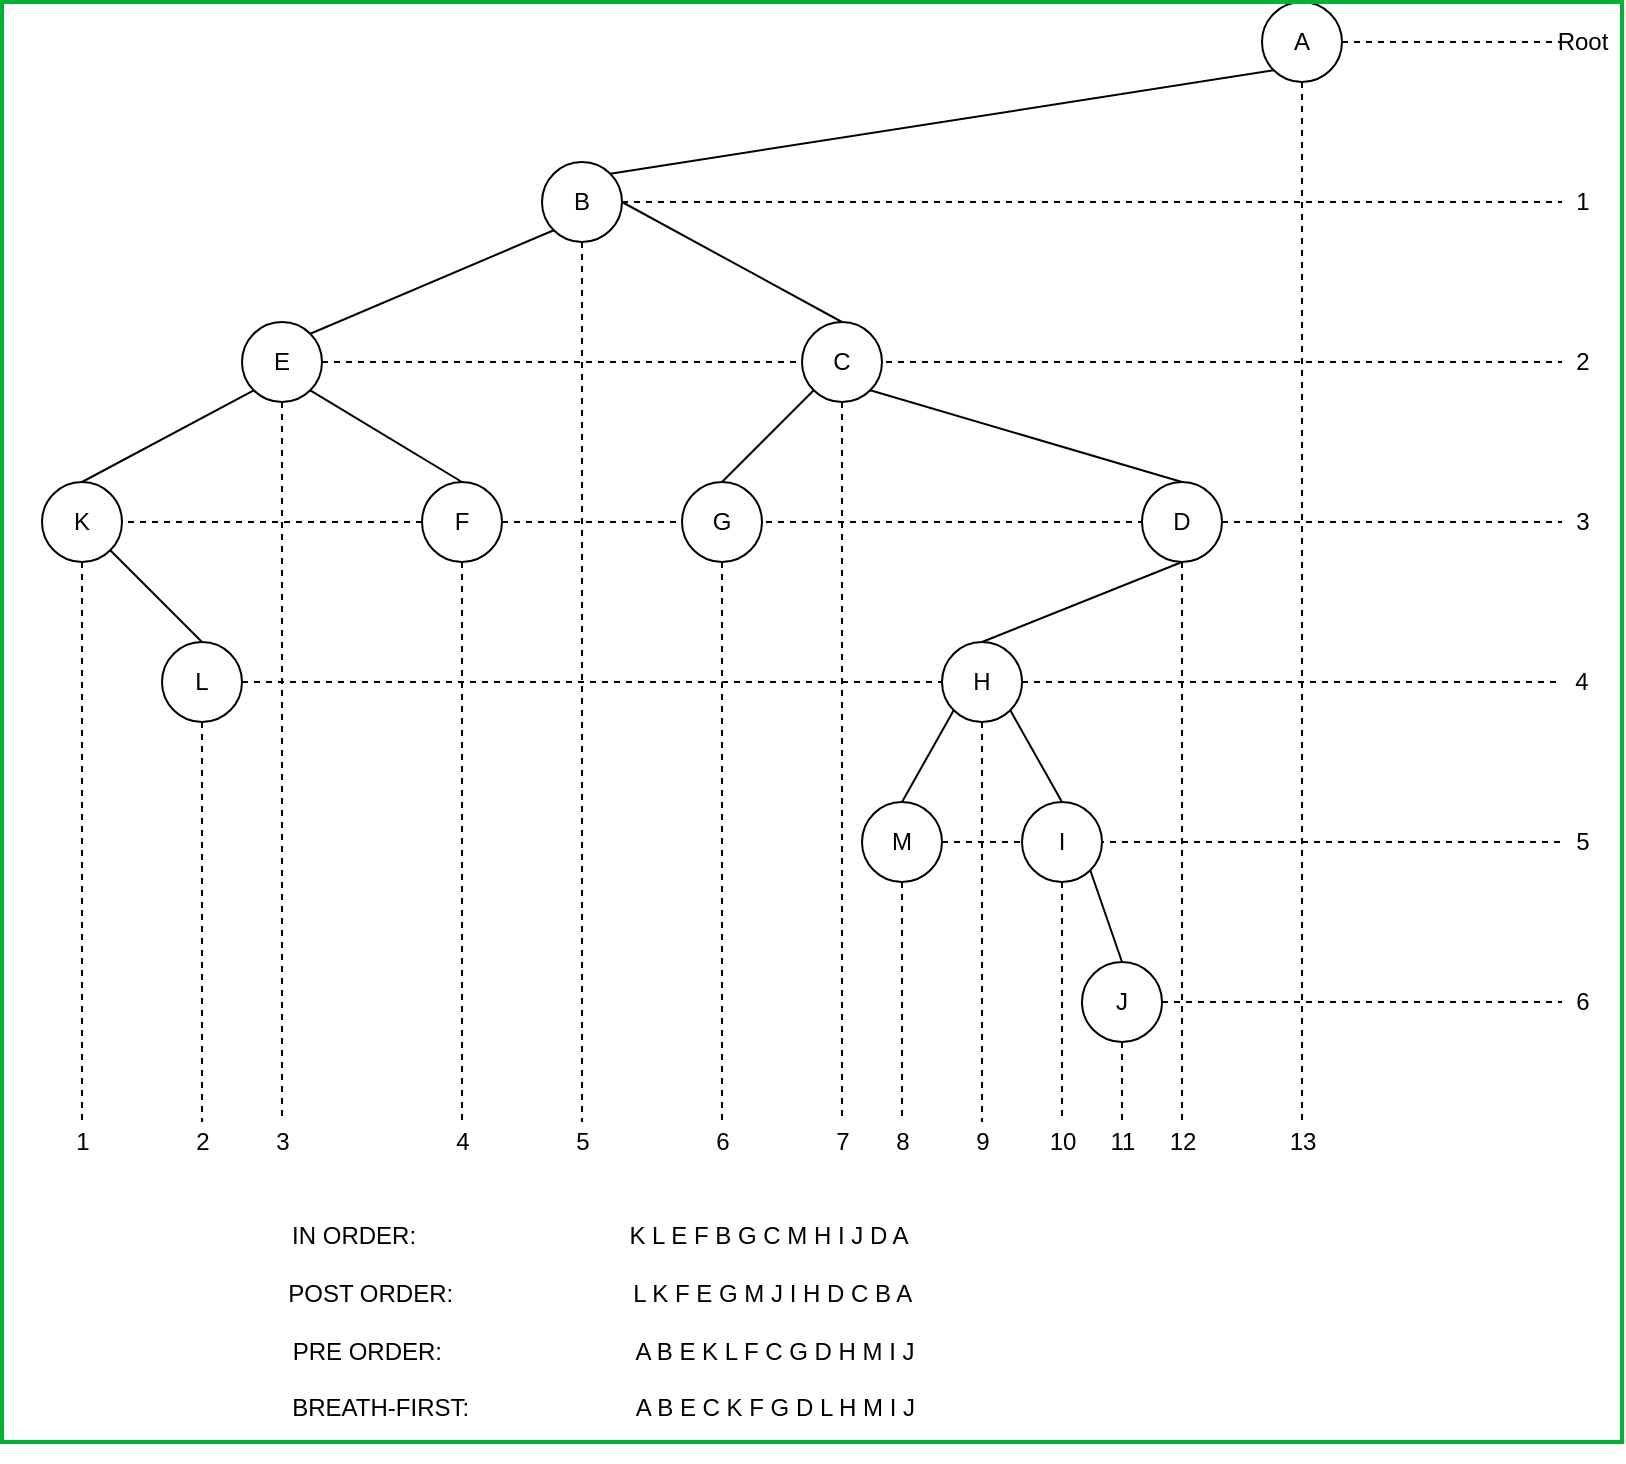 <mxfile version="13.9.9" type="device"><diagram id="A7JsfuVKlVYaBxC7uMaH" name="Page-1"><mxGraphModel dx="1217" dy="1932" grid="1" gridSize="10" guides="1" tooltips="1" connect="1" arrows="1" fold="1" page="1" pageScale="1" pageWidth="827" pageHeight="1169" math="0" shadow="0"><root><mxCell id="0"/><mxCell id="1" parent="0"/><mxCell id="QmCn1F2oAcdYwmH7Fj8O-18" style="rounded=0;orthogonalLoop=1;jettySize=auto;html=1;exitX=0;exitY=1;exitDx=0;exitDy=0;entryX=1;entryY=0;entryDx=0;entryDy=0;endArrow=none;endFill=0;" edge="1" parent="1" source="QmCn1F2oAcdYwmH7Fj8O-1" target="QmCn1F2oAcdYwmH7Fj8O-2"><mxGeometry relative="1" as="geometry"/></mxCell><mxCell id="QmCn1F2oAcdYwmH7Fj8O-48" style="edgeStyle=none;rounded=0;orthogonalLoop=1;jettySize=auto;html=1;exitX=0.5;exitY=1;exitDx=0;exitDy=0;dashed=1;endArrow=none;endFill=0;" edge="1" parent="1" source="QmCn1F2oAcdYwmH7Fj8O-1"><mxGeometry relative="1" as="geometry"><mxPoint x="670" y="562" as="targetPoint"/></mxGeometry></mxCell><mxCell id="QmCn1F2oAcdYwmH7Fj8O-49" style="edgeStyle=none;rounded=0;orthogonalLoop=1;jettySize=auto;html=1;exitX=1;exitY=0.5;exitDx=0;exitDy=0;dashed=1;endArrow=none;endFill=0;" edge="1" parent="1" source="QmCn1F2oAcdYwmH7Fj8O-1"><mxGeometry relative="1" as="geometry"><mxPoint x="800" y="20" as="targetPoint"/></mxGeometry></mxCell><mxCell id="QmCn1F2oAcdYwmH7Fj8O-1" value="A" style="ellipse;whiteSpace=wrap;html=1;aspect=fixed;" vertex="1" parent="1"><mxGeometry x="650" width="40" height="40" as="geometry"/></mxCell><mxCell id="QmCn1F2oAcdYwmH7Fj8O-19" style="edgeStyle=none;rounded=0;orthogonalLoop=1;jettySize=auto;html=1;exitX=0;exitY=1;exitDx=0;exitDy=0;entryX=1;entryY=0;entryDx=0;entryDy=0;endArrow=none;endFill=0;" edge="1" parent="1" source="QmCn1F2oAcdYwmH7Fj8O-2" target="QmCn1F2oAcdYwmH7Fj8O-4"><mxGeometry relative="1" as="geometry"/></mxCell><mxCell id="QmCn1F2oAcdYwmH7Fj8O-26" style="edgeStyle=none;rounded=0;orthogonalLoop=1;jettySize=auto;html=1;exitX=1;exitY=0.5;exitDx=0;exitDy=0;entryX=0.5;entryY=0;entryDx=0;entryDy=0;endArrow=none;endFill=0;" edge="1" parent="1" source="QmCn1F2oAcdYwmH7Fj8O-2" target="QmCn1F2oAcdYwmH7Fj8O-5"><mxGeometry relative="1" as="geometry"/></mxCell><mxCell id="QmCn1F2oAcdYwmH7Fj8O-40" style="edgeStyle=none;rounded=0;orthogonalLoop=1;jettySize=auto;html=1;exitX=0.5;exitY=1;exitDx=0;exitDy=0;dashed=1;endArrow=none;endFill=0;" edge="1" parent="1" source="QmCn1F2oAcdYwmH7Fj8O-2"><mxGeometry relative="1" as="geometry"><mxPoint x="310" y="560" as="targetPoint"/></mxGeometry></mxCell><mxCell id="QmCn1F2oAcdYwmH7Fj8O-50" style="edgeStyle=none;rounded=0;orthogonalLoop=1;jettySize=auto;html=1;exitX=1;exitY=0.5;exitDx=0;exitDy=0;dashed=1;endArrow=none;endFill=0;" edge="1" parent="1" source="QmCn1F2oAcdYwmH7Fj8O-2"><mxGeometry relative="1" as="geometry"><mxPoint x="800" y="100" as="targetPoint"/></mxGeometry></mxCell><mxCell id="QmCn1F2oAcdYwmH7Fj8O-2" value="B" style="ellipse;whiteSpace=wrap;html=1;aspect=fixed;" vertex="1" parent="1"><mxGeometry x="290" y="80" width="40" height="40" as="geometry"/></mxCell><mxCell id="QmCn1F2oAcdYwmH7Fj8O-22" style="edgeStyle=none;rounded=0;orthogonalLoop=1;jettySize=auto;html=1;exitX=0;exitY=1;exitDx=0;exitDy=0;entryX=0.5;entryY=0;entryDx=0;entryDy=0;endArrow=none;endFill=0;" edge="1" parent="1" source="QmCn1F2oAcdYwmH7Fj8O-4" target="QmCn1F2oAcdYwmH7Fj8O-8"><mxGeometry relative="1" as="geometry"/></mxCell><mxCell id="QmCn1F2oAcdYwmH7Fj8O-23" style="edgeStyle=none;rounded=0;orthogonalLoop=1;jettySize=auto;html=1;exitX=1;exitY=1;exitDx=0;exitDy=0;entryX=0.5;entryY=0;entryDx=0;entryDy=0;endArrow=none;endFill=0;" edge="1" parent="1" source="QmCn1F2oAcdYwmH7Fj8O-4" target="QmCn1F2oAcdYwmH7Fj8O-7"><mxGeometry relative="1" as="geometry"/></mxCell><mxCell id="QmCn1F2oAcdYwmH7Fj8O-38" style="edgeStyle=none;rounded=0;orthogonalLoop=1;jettySize=auto;html=1;exitX=0.5;exitY=1;exitDx=0;exitDy=0;dashed=1;endArrow=none;endFill=0;" edge="1" parent="1" source="QmCn1F2oAcdYwmH7Fj8O-4"><mxGeometry relative="1" as="geometry"><mxPoint x="160" y="560" as="targetPoint"/></mxGeometry></mxCell><mxCell id="QmCn1F2oAcdYwmH7Fj8O-51" style="edgeStyle=none;rounded=0;orthogonalLoop=1;jettySize=auto;html=1;exitX=1;exitY=0.5;exitDx=0;exitDy=0;dashed=1;endArrow=none;endFill=0;" edge="1" parent="1" source="QmCn1F2oAcdYwmH7Fj8O-4"><mxGeometry relative="1" as="geometry"><mxPoint x="800" y="180" as="targetPoint"/></mxGeometry></mxCell><mxCell id="QmCn1F2oAcdYwmH7Fj8O-4" value="E" style="ellipse;whiteSpace=wrap;html=1;aspect=fixed;" vertex="1" parent="1"><mxGeometry x="140" y="160" width="40" height="40" as="geometry"/></mxCell><mxCell id="QmCn1F2oAcdYwmH7Fj8O-25" style="edgeStyle=none;rounded=0;orthogonalLoop=1;jettySize=auto;html=1;exitX=0;exitY=1;exitDx=0;exitDy=0;entryX=0.5;entryY=0;entryDx=0;entryDy=0;endArrow=none;endFill=0;" edge="1" parent="1" source="QmCn1F2oAcdYwmH7Fj8O-5" target="QmCn1F2oAcdYwmH7Fj8O-10"><mxGeometry relative="1" as="geometry"/></mxCell><mxCell id="QmCn1F2oAcdYwmH7Fj8O-27" style="edgeStyle=none;rounded=0;orthogonalLoop=1;jettySize=auto;html=1;exitX=1;exitY=1;exitDx=0;exitDy=0;entryX=0.5;entryY=0;entryDx=0;entryDy=0;endArrow=none;endFill=0;" edge="1" parent="1" source="QmCn1F2oAcdYwmH7Fj8O-5" target="QmCn1F2oAcdYwmH7Fj8O-9"><mxGeometry relative="1" as="geometry"/></mxCell><mxCell id="QmCn1F2oAcdYwmH7Fj8O-42" style="edgeStyle=none;rounded=0;orthogonalLoop=1;jettySize=auto;html=1;exitX=0.5;exitY=1;exitDx=0;exitDy=0;dashed=1;endArrow=none;endFill=0;" edge="1" parent="1" source="QmCn1F2oAcdYwmH7Fj8O-5"><mxGeometry relative="1" as="geometry"><mxPoint x="440" y="560" as="targetPoint"/></mxGeometry></mxCell><mxCell id="QmCn1F2oAcdYwmH7Fj8O-5" value="C" style="ellipse;whiteSpace=wrap;html=1;aspect=fixed;" vertex="1" parent="1"><mxGeometry x="420" y="160" width="40" height="40" as="geometry"/></mxCell><mxCell id="QmCn1F2oAcdYwmH7Fj8O-37" style="edgeStyle=none;rounded=0;orthogonalLoop=1;jettySize=auto;html=1;exitX=0.5;exitY=1;exitDx=0;exitDy=0;dashed=1;endArrow=none;endFill=0;" edge="1" parent="1" source="QmCn1F2oAcdYwmH7Fj8O-6"><mxGeometry relative="1" as="geometry"><mxPoint x="120" y="560" as="targetPoint"/></mxGeometry></mxCell><mxCell id="QmCn1F2oAcdYwmH7Fj8O-53" style="edgeStyle=none;rounded=0;orthogonalLoop=1;jettySize=auto;html=1;exitX=1;exitY=0.5;exitDx=0;exitDy=0;dashed=1;endArrow=none;endFill=0;" edge="1" parent="1" source="QmCn1F2oAcdYwmH7Fj8O-6"><mxGeometry relative="1" as="geometry"><mxPoint x="800" y="340" as="targetPoint"/></mxGeometry></mxCell><mxCell id="QmCn1F2oAcdYwmH7Fj8O-6" value="L" style="ellipse;whiteSpace=wrap;html=1;aspect=fixed;" vertex="1" parent="1"><mxGeometry x="100" y="320" width="40" height="40" as="geometry"/></mxCell><mxCell id="QmCn1F2oAcdYwmH7Fj8O-39" style="edgeStyle=none;rounded=0;orthogonalLoop=1;jettySize=auto;html=1;exitX=0.5;exitY=1;exitDx=0;exitDy=0;dashed=1;endArrow=none;endFill=0;" edge="1" parent="1" source="QmCn1F2oAcdYwmH7Fj8O-7"><mxGeometry relative="1" as="geometry"><mxPoint x="250" y="560" as="targetPoint"/></mxGeometry></mxCell><mxCell id="QmCn1F2oAcdYwmH7Fj8O-56" style="edgeStyle=none;rounded=0;orthogonalLoop=1;jettySize=auto;html=1;exitX=0;exitY=0.5;exitDx=0;exitDy=0;entryX=1;entryY=0.5;entryDx=0;entryDy=0;dashed=1;endArrow=none;endFill=0;" edge="1" parent="1" source="QmCn1F2oAcdYwmH7Fj8O-7" target="QmCn1F2oAcdYwmH7Fj8O-8"><mxGeometry relative="1" as="geometry"/></mxCell><mxCell id="QmCn1F2oAcdYwmH7Fj8O-7" value="F" style="ellipse;whiteSpace=wrap;html=1;aspect=fixed;" vertex="1" parent="1"><mxGeometry x="230" y="240" width="40" height="40" as="geometry"/></mxCell><mxCell id="QmCn1F2oAcdYwmH7Fj8O-24" style="edgeStyle=none;rounded=0;orthogonalLoop=1;jettySize=auto;html=1;exitX=1;exitY=1;exitDx=0;exitDy=0;entryX=0.5;entryY=0;entryDx=0;entryDy=0;endArrow=none;endFill=0;" edge="1" parent="1" source="QmCn1F2oAcdYwmH7Fj8O-8" target="QmCn1F2oAcdYwmH7Fj8O-6"><mxGeometry relative="1" as="geometry"/></mxCell><mxCell id="QmCn1F2oAcdYwmH7Fj8O-36" style="edgeStyle=none;rounded=0;orthogonalLoop=1;jettySize=auto;html=1;exitX=0.5;exitY=1;exitDx=0;exitDy=0;endArrow=none;endFill=0;dashed=1;" edge="1" parent="1" source="QmCn1F2oAcdYwmH7Fj8O-8"><mxGeometry relative="1" as="geometry"><mxPoint x="60" y="560" as="targetPoint"/></mxGeometry></mxCell><mxCell id="QmCn1F2oAcdYwmH7Fj8O-52" style="edgeStyle=none;rounded=0;orthogonalLoop=1;jettySize=auto;html=1;exitX=1;exitY=0.5;exitDx=0;exitDy=0;dashed=1;endArrow=none;endFill=0;" edge="1" parent="1" source="QmCn1F2oAcdYwmH7Fj8O-7"><mxGeometry relative="1" as="geometry"><mxPoint x="800" y="260" as="targetPoint"/></mxGeometry></mxCell><mxCell id="QmCn1F2oAcdYwmH7Fj8O-8" value="K" style="ellipse;whiteSpace=wrap;html=1;aspect=fixed;" vertex="1" parent="1"><mxGeometry x="40" y="240" width="40" height="40" as="geometry"/></mxCell><mxCell id="QmCn1F2oAcdYwmH7Fj8O-28" style="edgeStyle=none;rounded=0;orthogonalLoop=1;jettySize=auto;html=1;exitX=0.5;exitY=1;exitDx=0;exitDy=0;entryX=0.5;entryY=0;entryDx=0;entryDy=0;endArrow=none;endFill=0;" edge="1" parent="1" source="QmCn1F2oAcdYwmH7Fj8O-9" target="QmCn1F2oAcdYwmH7Fj8O-14"><mxGeometry relative="1" as="geometry"/></mxCell><mxCell id="QmCn1F2oAcdYwmH7Fj8O-47" style="edgeStyle=none;rounded=0;orthogonalLoop=1;jettySize=auto;html=1;exitX=0.5;exitY=1;exitDx=0;exitDy=0;dashed=1;endArrow=none;endFill=0;" edge="1" parent="1" source="QmCn1F2oAcdYwmH7Fj8O-9"><mxGeometry relative="1" as="geometry"><mxPoint x="610" y="560" as="targetPoint"/></mxGeometry></mxCell><mxCell id="QmCn1F2oAcdYwmH7Fj8O-9" value="D" style="ellipse;whiteSpace=wrap;html=1;aspect=fixed;" vertex="1" parent="1"><mxGeometry x="590" y="240" width="40" height="40" as="geometry"/></mxCell><mxCell id="QmCn1F2oAcdYwmH7Fj8O-41" style="edgeStyle=none;rounded=0;orthogonalLoop=1;jettySize=auto;html=1;exitX=0.5;exitY=1;exitDx=0;exitDy=0;dashed=1;endArrow=none;endFill=0;" edge="1" parent="1" source="QmCn1F2oAcdYwmH7Fj8O-10"><mxGeometry relative="1" as="geometry"><mxPoint x="380" y="560" as="targetPoint"/></mxGeometry></mxCell><mxCell id="QmCn1F2oAcdYwmH7Fj8O-10" value="G" style="ellipse;whiteSpace=wrap;html=1;aspect=fixed;" vertex="1" parent="1"><mxGeometry x="360" y="240" width="40" height="40" as="geometry"/></mxCell><mxCell id="QmCn1F2oAcdYwmH7Fj8O-43" style="edgeStyle=none;rounded=0;orthogonalLoop=1;jettySize=auto;html=1;exitX=0.5;exitY=1;exitDx=0;exitDy=0;dashed=1;endArrow=none;endFill=0;" edge="1" parent="1" source="QmCn1F2oAcdYwmH7Fj8O-11"><mxGeometry relative="1" as="geometry"><mxPoint x="470" y="560" as="targetPoint"/></mxGeometry></mxCell><mxCell id="QmCn1F2oAcdYwmH7Fj8O-54" style="edgeStyle=none;rounded=0;orthogonalLoop=1;jettySize=auto;html=1;exitX=1;exitY=0.5;exitDx=0;exitDy=0;dashed=1;endArrow=none;endFill=0;" edge="1" parent="1" source="QmCn1F2oAcdYwmH7Fj8O-11"><mxGeometry relative="1" as="geometry"><mxPoint x="800" y="420" as="targetPoint"/></mxGeometry></mxCell><mxCell id="QmCn1F2oAcdYwmH7Fj8O-11" value="M" style="ellipse;whiteSpace=wrap;html=1;aspect=fixed;" vertex="1" parent="1"><mxGeometry x="450" y="400" width="40" height="40" as="geometry"/></mxCell><mxCell id="QmCn1F2oAcdYwmH7Fj8O-46" style="edgeStyle=none;rounded=0;orthogonalLoop=1;jettySize=auto;html=1;exitX=0.5;exitY=1;exitDx=0;exitDy=0;dashed=1;endArrow=none;endFill=0;" edge="1" parent="1" source="QmCn1F2oAcdYwmH7Fj8O-12"><mxGeometry relative="1" as="geometry"><mxPoint x="580" y="560" as="targetPoint"/></mxGeometry></mxCell><mxCell id="QmCn1F2oAcdYwmH7Fj8O-55" style="edgeStyle=none;rounded=0;orthogonalLoop=1;jettySize=auto;html=1;exitX=1;exitY=0.5;exitDx=0;exitDy=0;dashed=1;endArrow=none;endFill=0;" edge="1" parent="1" source="QmCn1F2oAcdYwmH7Fj8O-12"><mxGeometry relative="1" as="geometry"><mxPoint x="800" y="500" as="targetPoint"/></mxGeometry></mxCell><mxCell id="QmCn1F2oAcdYwmH7Fj8O-12" value="J" style="ellipse;whiteSpace=wrap;html=1;aspect=fixed;" vertex="1" parent="1"><mxGeometry x="560" y="480" width="40" height="40" as="geometry"/></mxCell><mxCell id="QmCn1F2oAcdYwmH7Fj8O-31" style="edgeStyle=none;rounded=0;orthogonalLoop=1;jettySize=auto;html=1;exitX=1;exitY=1;exitDx=0;exitDy=0;entryX=0.5;entryY=0;entryDx=0;entryDy=0;endArrow=none;endFill=0;" edge="1" parent="1" source="QmCn1F2oAcdYwmH7Fj8O-13" target="QmCn1F2oAcdYwmH7Fj8O-12"><mxGeometry relative="1" as="geometry"/></mxCell><mxCell id="QmCn1F2oAcdYwmH7Fj8O-45" style="edgeStyle=none;rounded=0;orthogonalLoop=1;jettySize=auto;html=1;exitX=0.5;exitY=1;exitDx=0;exitDy=0;dashed=1;endArrow=none;endFill=0;" edge="1" parent="1" source="QmCn1F2oAcdYwmH7Fj8O-13"><mxGeometry relative="1" as="geometry"><mxPoint x="550" y="560" as="targetPoint"/></mxGeometry></mxCell><mxCell id="QmCn1F2oAcdYwmH7Fj8O-13" value="I" style="ellipse;whiteSpace=wrap;html=1;aspect=fixed;" vertex="1" parent="1"><mxGeometry x="530" y="400" width="40" height="40" as="geometry"/></mxCell><mxCell id="QmCn1F2oAcdYwmH7Fj8O-29" style="edgeStyle=none;rounded=0;orthogonalLoop=1;jettySize=auto;html=1;exitX=0;exitY=1;exitDx=0;exitDy=0;entryX=0.5;entryY=0;entryDx=0;entryDy=0;endArrow=none;endFill=0;" edge="1" parent="1" source="QmCn1F2oAcdYwmH7Fj8O-14" target="QmCn1F2oAcdYwmH7Fj8O-11"><mxGeometry relative="1" as="geometry"/></mxCell><mxCell id="QmCn1F2oAcdYwmH7Fj8O-30" style="edgeStyle=none;rounded=0;orthogonalLoop=1;jettySize=auto;html=1;exitX=1;exitY=1;exitDx=0;exitDy=0;entryX=0.5;entryY=0;entryDx=0;entryDy=0;endArrow=none;endFill=0;" edge="1" parent="1" source="QmCn1F2oAcdYwmH7Fj8O-14" target="QmCn1F2oAcdYwmH7Fj8O-13"><mxGeometry relative="1" as="geometry"/></mxCell><mxCell id="QmCn1F2oAcdYwmH7Fj8O-44" style="edgeStyle=none;rounded=0;orthogonalLoop=1;jettySize=auto;html=1;exitX=0.5;exitY=1;exitDx=0;exitDy=0;dashed=1;endArrow=none;endFill=0;" edge="1" parent="1" source="QmCn1F2oAcdYwmH7Fj8O-14"><mxGeometry relative="1" as="geometry"><mxPoint x="510" y="560" as="targetPoint"/></mxGeometry></mxCell><mxCell id="QmCn1F2oAcdYwmH7Fj8O-14" value="H" style="ellipse;whiteSpace=wrap;html=1;aspect=fixed;" vertex="1" parent="1"><mxGeometry x="490" y="320" width="40" height="40" as="geometry"/></mxCell><mxCell id="QmCn1F2oAcdYwmH7Fj8O-32" value="&amp;nbsp;IN ORDER:&amp;nbsp; &amp;nbsp; &amp;nbsp; &amp;nbsp; &amp;nbsp; &amp;nbsp; &amp;nbsp; &amp;nbsp; &amp;nbsp; &amp;nbsp; &amp;nbsp; &amp;nbsp; &amp;nbsp; &amp;nbsp; &amp;nbsp; &amp;nbsp; K L E F B G C M H I J D A&lt;br&gt;&amp;nbsp;&lt;br&gt;&amp;nbsp;POST ORDER:&amp;nbsp; &amp;nbsp; &amp;nbsp; &amp;nbsp; &amp;nbsp; &amp;nbsp; &amp;nbsp; &amp;nbsp; &amp;nbsp; &amp;nbsp; &amp;nbsp; &amp;nbsp; &amp;nbsp; &amp;nbsp;L K F E G M J I H D C B A&lt;br&gt;&lt;br&gt;&amp;nbsp; PRE ORDER:&amp;nbsp; &amp;nbsp; &amp;nbsp; &amp;nbsp; &amp;nbsp; &amp;nbsp; &amp;nbsp; &amp;nbsp; &amp;nbsp; &amp;nbsp; &amp;nbsp; &amp;nbsp; &amp;nbsp; &amp;nbsp; &amp;nbsp;A B E K L F C G D H M I J&lt;br&gt;&lt;br&gt;&amp;nbsp; BREATH-FIRST:&amp;nbsp; &amp;nbsp; &amp;nbsp; &amp;nbsp; &amp;nbsp; &amp;nbsp; &amp;nbsp; &amp;nbsp; &amp;nbsp; &amp;nbsp; &amp;nbsp; &amp;nbsp; &amp;nbsp;A B E C K F G D L H M I J" style="text;html=1;strokeColor=none;fillColor=none;align=center;verticalAlign=middle;whiteSpace=wrap;rounded=0;" vertex="1" parent="1"><mxGeometry x="55" y="590" width="525" height="140" as="geometry"/></mxCell><mxCell id="QmCn1F2oAcdYwmH7Fj8O-57" value="4" style="text;html=1;strokeColor=none;fillColor=none;align=center;verticalAlign=middle;whiteSpace=wrap;rounded=0;" vertex="1" parent="1"><mxGeometry x="790" y="330" width="40" height="20" as="geometry"/></mxCell><mxCell id="QmCn1F2oAcdYwmH7Fj8O-58" value="3" style="text;html=1;align=center;verticalAlign=middle;resizable=0;points=[];autosize=1;" vertex="1" parent="1"><mxGeometry x="800" y="250" width="20" height="20" as="geometry"/></mxCell><mxCell id="QmCn1F2oAcdYwmH7Fj8O-59" value="2" style="text;html=1;align=center;verticalAlign=middle;resizable=0;points=[];autosize=1;" vertex="1" parent="1"><mxGeometry x="800" y="170" width="20" height="20" as="geometry"/></mxCell><mxCell id="QmCn1F2oAcdYwmH7Fj8O-60" value="Root" style="text;html=1;align=center;verticalAlign=middle;resizable=0;points=[];autosize=1;" vertex="1" parent="1"><mxGeometry x="790" y="10" width="40" height="20" as="geometry"/></mxCell><mxCell id="QmCn1F2oAcdYwmH7Fj8O-61" value="1" style="text;html=1;align=center;verticalAlign=middle;resizable=0;points=[];autosize=1;" vertex="1" parent="1"><mxGeometry x="800" y="90" width="20" height="20" as="geometry"/></mxCell><mxCell id="QmCn1F2oAcdYwmH7Fj8O-62" value="5" style="text;html=1;align=center;verticalAlign=middle;resizable=0;points=[];autosize=1;" vertex="1" parent="1"><mxGeometry x="800" y="410" width="20" height="20" as="geometry"/></mxCell><mxCell id="QmCn1F2oAcdYwmH7Fj8O-63" value="6" style="text;html=1;align=center;verticalAlign=middle;resizable=0;points=[];autosize=1;" vertex="1" parent="1"><mxGeometry x="800" y="490" width="20" height="20" as="geometry"/></mxCell><mxCell id="QmCn1F2oAcdYwmH7Fj8O-64" value="1" style="text;html=1;align=center;verticalAlign=middle;resizable=0;points=[];autosize=1;" vertex="1" parent="1"><mxGeometry x="50" y="560" width="20" height="20" as="geometry"/></mxCell><mxCell id="QmCn1F2oAcdYwmH7Fj8O-65" value="2" style="text;html=1;align=center;verticalAlign=middle;resizable=0;points=[];autosize=1;" vertex="1" parent="1"><mxGeometry x="110" y="560" width="20" height="20" as="geometry"/></mxCell><mxCell id="QmCn1F2oAcdYwmH7Fj8O-66" value="3" style="text;html=1;align=center;verticalAlign=middle;resizable=0;points=[];autosize=1;" vertex="1" parent="1"><mxGeometry x="150" y="560" width="20" height="20" as="geometry"/></mxCell><mxCell id="QmCn1F2oAcdYwmH7Fj8O-67" value="4" style="text;html=1;align=center;verticalAlign=middle;resizable=0;points=[];autosize=1;" vertex="1" parent="1"><mxGeometry x="240" y="560" width="20" height="20" as="geometry"/></mxCell><mxCell id="QmCn1F2oAcdYwmH7Fj8O-68" value="5" style="text;html=1;align=center;verticalAlign=middle;resizable=0;points=[];autosize=1;" vertex="1" parent="1"><mxGeometry x="300" y="560" width="20" height="20" as="geometry"/></mxCell><mxCell id="QmCn1F2oAcdYwmH7Fj8O-69" value="6" style="text;html=1;align=center;verticalAlign=middle;resizable=0;points=[];autosize=1;" vertex="1" parent="1"><mxGeometry x="370" y="560" width="20" height="20" as="geometry"/></mxCell><mxCell id="QmCn1F2oAcdYwmH7Fj8O-70" value="7" style="text;html=1;align=center;verticalAlign=middle;resizable=0;points=[];autosize=1;" vertex="1" parent="1"><mxGeometry x="430" y="560" width="20" height="20" as="geometry"/></mxCell><mxCell id="QmCn1F2oAcdYwmH7Fj8O-71" value="8" style="text;html=1;align=center;verticalAlign=middle;resizable=0;points=[];autosize=1;" vertex="1" parent="1"><mxGeometry x="460" y="560" width="20" height="20" as="geometry"/></mxCell><mxCell id="QmCn1F2oAcdYwmH7Fj8O-72" value="9" style="text;html=1;align=center;verticalAlign=middle;resizable=0;points=[];autosize=1;" vertex="1" parent="1"><mxGeometry x="500" y="560" width="20" height="20" as="geometry"/></mxCell><mxCell id="QmCn1F2oAcdYwmH7Fj8O-73" value="10" style="text;html=1;align=center;verticalAlign=middle;resizable=0;points=[];autosize=1;" vertex="1" parent="1"><mxGeometry x="535" y="560" width="30" height="20" as="geometry"/></mxCell><mxCell id="QmCn1F2oAcdYwmH7Fj8O-74" value="11" style="text;html=1;align=center;verticalAlign=middle;resizable=0;points=[];autosize=1;" vertex="1" parent="1"><mxGeometry x="565" y="560" width="30" height="20" as="geometry"/></mxCell><mxCell id="QmCn1F2oAcdYwmH7Fj8O-75" value="12" style="text;html=1;align=center;verticalAlign=middle;resizable=0;points=[];autosize=1;" vertex="1" parent="1"><mxGeometry x="595" y="560" width="30" height="20" as="geometry"/></mxCell><mxCell id="QmCn1F2oAcdYwmH7Fj8O-76" value="13" style="text;html=1;align=center;verticalAlign=middle;resizable=0;points=[];autosize=1;" vertex="1" parent="1"><mxGeometry x="655" y="560" width="30" height="20" as="geometry"/></mxCell><mxCell id="QmCn1F2oAcdYwmH7Fj8O-77" value="" style="rounded=0;whiteSpace=wrap;html=1;fillColor=none;strokeColor=#00B336;strokeWidth=2;" vertex="1" parent="1"><mxGeometry x="20" width="810" height="720" as="geometry"/></mxCell></root></mxGraphModel></diagram></mxfile>